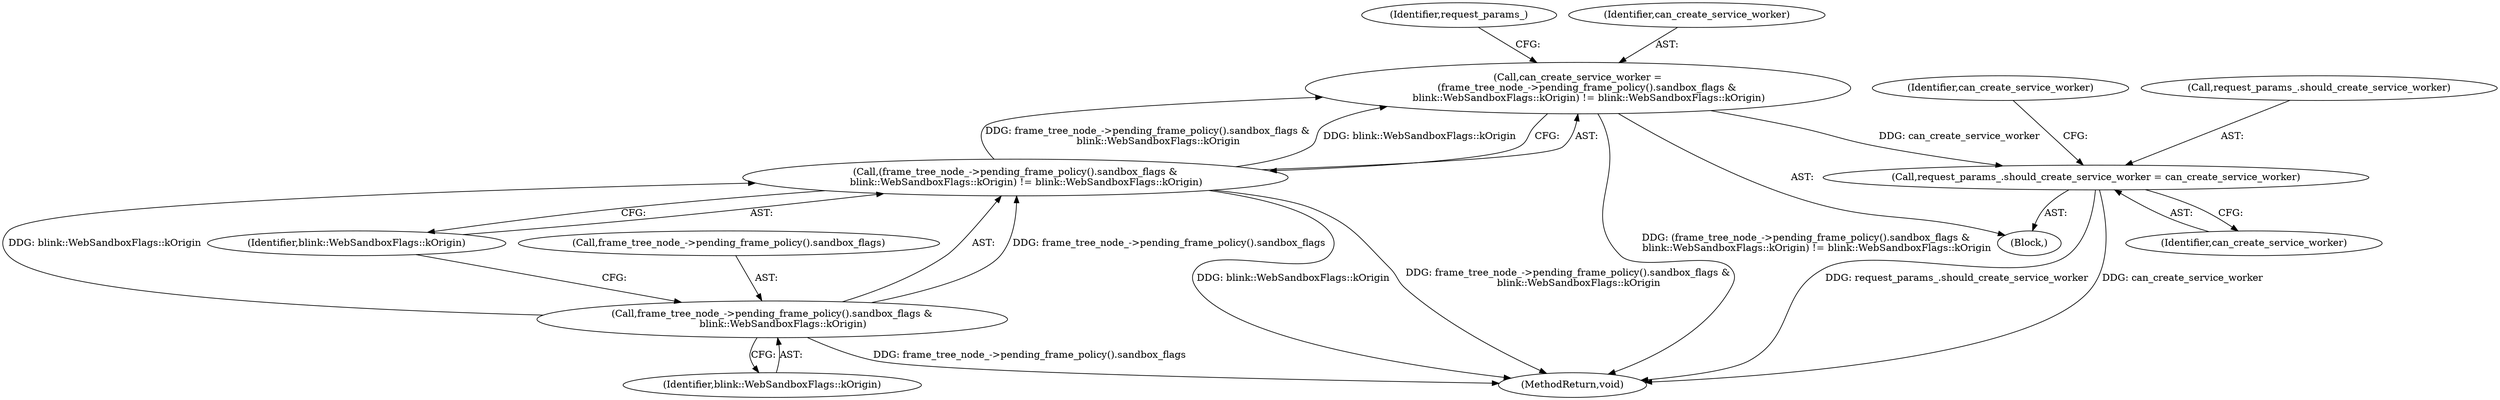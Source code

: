 digraph "0_Chrome_07fbae50670ea44e35e1d554db1bbece7fe3711f@API" {
"1000204" [label="(Call,request_params_.should_create_service_worker = can_create_service_worker)"];
"1000195" [label="(Call,can_create_service_worker =\n      (frame_tree_node_->pending_frame_policy().sandbox_flags &\n       blink::WebSandboxFlags::kOrigin) != blink::WebSandboxFlags::kOrigin)"];
"1000197" [label="(Call,(frame_tree_node_->pending_frame_policy().sandbox_flags &\n       blink::WebSandboxFlags::kOrigin) != blink::WebSandboxFlags::kOrigin)"];
"1000198" [label="(Call,frame_tree_node_->pending_frame_policy().sandbox_flags &\n       blink::WebSandboxFlags::kOrigin)"];
"1000199" [label="(Call,frame_tree_node_->pending_frame_policy().sandbox_flags)"];
"1000205" [label="(Call,request_params_.should_create_service_worker)"];
"1000203" [label="(Identifier,blink::WebSandboxFlags::kOrigin)"];
"1000195" [label="(Call,can_create_service_worker =\n      (frame_tree_node_->pending_frame_policy().sandbox_flags &\n       blink::WebSandboxFlags::kOrigin) != blink::WebSandboxFlags::kOrigin)"];
"1000206" [label="(Identifier,request_params_)"];
"1000204" [label="(Call,request_params_.should_create_service_worker = can_create_service_worker)"];
"1000208" [label="(Identifier,can_create_service_worker)"];
"1000102" [label="(Block,)"];
"1000341" [label="(MethodReturn,void)"];
"1000197" [label="(Call,(frame_tree_node_->pending_frame_policy().sandbox_flags &\n       blink::WebSandboxFlags::kOrigin) != blink::WebSandboxFlags::kOrigin)"];
"1000196" [label="(Identifier,can_create_service_worker)"];
"1000210" [label="(Identifier,can_create_service_worker)"];
"1000202" [label="(Identifier,blink::WebSandboxFlags::kOrigin)"];
"1000198" [label="(Call,frame_tree_node_->pending_frame_policy().sandbox_flags &\n       blink::WebSandboxFlags::kOrigin)"];
"1000204" -> "1000102"  [label="AST: "];
"1000204" -> "1000208"  [label="CFG: "];
"1000205" -> "1000204"  [label="AST: "];
"1000208" -> "1000204"  [label="AST: "];
"1000210" -> "1000204"  [label="CFG: "];
"1000204" -> "1000341"  [label="DDG: can_create_service_worker"];
"1000204" -> "1000341"  [label="DDG: request_params_.should_create_service_worker"];
"1000195" -> "1000204"  [label="DDG: can_create_service_worker"];
"1000195" -> "1000102"  [label="AST: "];
"1000195" -> "1000197"  [label="CFG: "];
"1000196" -> "1000195"  [label="AST: "];
"1000197" -> "1000195"  [label="AST: "];
"1000206" -> "1000195"  [label="CFG: "];
"1000195" -> "1000341"  [label="DDG: (frame_tree_node_->pending_frame_policy().sandbox_flags &\n       blink::WebSandboxFlags::kOrigin) != blink::WebSandboxFlags::kOrigin"];
"1000197" -> "1000195"  [label="DDG: frame_tree_node_->pending_frame_policy().sandbox_flags &\n       blink::WebSandboxFlags::kOrigin"];
"1000197" -> "1000195"  [label="DDG: blink::WebSandboxFlags::kOrigin"];
"1000197" -> "1000203"  [label="CFG: "];
"1000198" -> "1000197"  [label="AST: "];
"1000203" -> "1000197"  [label="AST: "];
"1000197" -> "1000341"  [label="DDG: blink::WebSandboxFlags::kOrigin"];
"1000197" -> "1000341"  [label="DDG: frame_tree_node_->pending_frame_policy().sandbox_flags &\n       blink::WebSandboxFlags::kOrigin"];
"1000198" -> "1000197"  [label="DDG: frame_tree_node_->pending_frame_policy().sandbox_flags"];
"1000198" -> "1000197"  [label="DDG: blink::WebSandboxFlags::kOrigin"];
"1000198" -> "1000202"  [label="CFG: "];
"1000199" -> "1000198"  [label="AST: "];
"1000202" -> "1000198"  [label="AST: "];
"1000203" -> "1000198"  [label="CFG: "];
"1000198" -> "1000341"  [label="DDG: frame_tree_node_->pending_frame_policy().sandbox_flags"];
}
